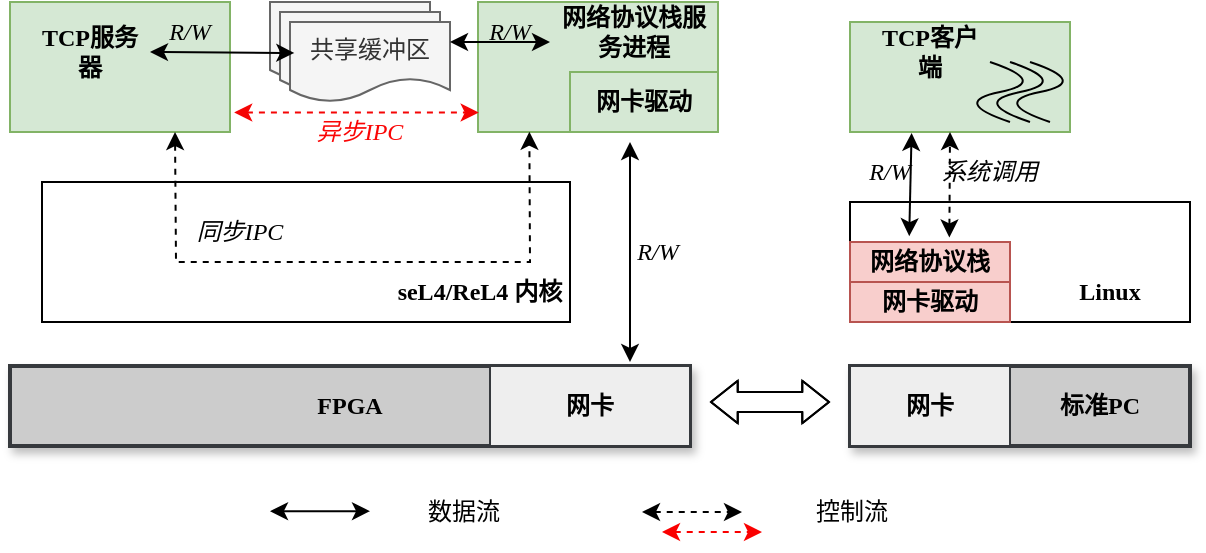 <mxfile version="27.0.5">
  <diagram name="第 1 页" id="fPJaFZmt9t2Yw_XDm8VN">
    <mxGraphModel dx="976" dy="-2903" grid="1" gridSize="10" guides="1" tooltips="1" connect="1" arrows="1" fold="1" page="1" pageScale="1" pageWidth="827" pageHeight="1169" math="0" shadow="0">
      <root>
        <mxCell id="0" />
        <mxCell id="1" parent="0" />
        <mxCell id="4IwrJDTbPw5aLl8A-H6S-1" value="" style="rounded=0;whiteSpace=wrap;html=1;" parent="1" vertex="1">
          <mxGeometry x="166" y="4000" width="264" height="70" as="geometry" />
        </mxCell>
        <mxCell id="4IwrJDTbPw5aLl8A-H6S-2" value="" style="rounded=0;whiteSpace=wrap;html=1;fillColor=#d5e8d4;strokeColor=#82b366;" parent="1" vertex="1">
          <mxGeometry x="384" y="3910" width="120" height="65" as="geometry" />
        </mxCell>
        <mxCell id="4IwrJDTbPw5aLl8A-H6S-3" value="" style="rounded=0;whiteSpace=wrap;html=1;fillColor=#d5e8d4;strokeColor=#82b366;" parent="1" vertex="1">
          <mxGeometry x="150" y="3910" width="110" height="65" as="geometry" />
        </mxCell>
        <mxCell id="4IwrJDTbPw5aLl8A-H6S-4" value="" style="shape=document;whiteSpace=wrap;html=1;boundedLbl=1;fillColor=#f5f5f5;fontColor=#333333;strokeColor=#666666;" parent="1" vertex="1">
          <mxGeometry x="280.0" y="3910" width="80" height="40" as="geometry" />
        </mxCell>
        <mxCell id="4IwrJDTbPw5aLl8A-H6S-5" value="" style="shape=document;whiteSpace=wrap;html=1;boundedLbl=1;fillColor=#f5f5f5;fontColor=#333333;strokeColor=#666666;" parent="1" vertex="1">
          <mxGeometry x="285.0" y="3915" width="80" height="40" as="geometry" />
        </mxCell>
        <mxCell id="4IwrJDTbPw5aLl8A-H6S-6" value="&lt;font face=&quot;宋体-简&quot;&gt;共享缓冲区&lt;/font&gt;" style="shape=document;whiteSpace=wrap;html=1;boundedLbl=1;fillColor=#f5f5f5;fontColor=#333333;strokeColor=#666666;" parent="1" vertex="1">
          <mxGeometry x="290.0" y="3920" width="80" height="40" as="geometry" />
        </mxCell>
        <mxCell id="4IwrJDTbPw5aLl8A-H6S-20" value="&lt;font face=&quot;Times New Roman&quot;&gt;&lt;b&gt;FPGA&lt;/b&gt;&lt;/font&gt;" style="rounded=0;whiteSpace=wrap;html=1;fillColor=#CCCCCC;strokeColor=#36393d;strokeWidth=2;container=0;shadow=1;" parent="1" vertex="1">
          <mxGeometry x="150" y="4092" width="340" height="40" as="geometry" />
        </mxCell>
        <mxCell id="4IwrJDTbPw5aLl8A-H6S-31" value="&lt;b style=&quot;&quot;&gt;&lt;font face=&quot;Times New Roman&quot;&gt;seL4/ReL4 &lt;/font&gt;&lt;font face=&quot;宋体-简&quot;&gt;内核&lt;/font&gt;&lt;/b&gt;" style="text;html=1;align=center;verticalAlign=middle;whiteSpace=wrap;rounded=0;" parent="1" vertex="1">
          <mxGeometry x="340" y="4040" width="90" height="30" as="geometry" />
        </mxCell>
        <mxCell id="4IwrJDTbPw5aLl8A-H6S-32" value="&lt;b style=&quot;&quot;&gt;&lt;font face=&quot;Times New Roman&quot;&gt;TCP&lt;/font&gt;&lt;font face=&quot;宋体-简&quot;&gt;服务器&lt;/font&gt;&lt;/b&gt;" style="text;html=1;align=center;verticalAlign=middle;whiteSpace=wrap;rounded=0;" parent="1" vertex="1">
          <mxGeometry x="160" y="3920" width="60" height="30" as="geometry" />
        </mxCell>
        <mxCell id="4IwrJDTbPw5aLl8A-H6S-36" value="&lt;b style=&quot;&quot;&gt;&lt;font face=&quot;宋体-简&quot;&gt;网络协议栈服务进程&lt;/font&gt;&lt;/b&gt;" style="text;html=1;align=center;verticalAlign=middle;whiteSpace=wrap;rounded=0;" parent="1" vertex="1">
          <mxGeometry x="424" y="3910" width="76" height="30" as="geometry" />
        </mxCell>
        <mxCell id="4IwrJDTbPw5aLl8A-H6S-39" value="" style="endArrow=classic;startArrow=classic;html=1;rounded=0;" parent="1" edge="1">
          <mxGeometry width="50" height="50" relative="1" as="geometry">
            <mxPoint x="460" y="4090" as="sourcePoint" />
            <mxPoint x="460" y="3980" as="targetPoint" />
          </mxGeometry>
        </mxCell>
        <mxCell id="4IwrJDTbPw5aLl8A-H6S-40" value="" style="endArrow=classic;startArrow=classic;html=1;rounded=0;entryX=0.027;entryY=0.387;entryDx=0;entryDy=0;entryPerimeter=0;exitX=1;exitY=0.5;exitDx=0;exitDy=0;" parent="1" source="4IwrJDTbPw5aLl8A-H6S-32" target="4IwrJDTbPw5aLl8A-H6S-6" edge="1">
          <mxGeometry width="50" height="50" relative="1" as="geometry">
            <mxPoint x="320" y="3920" as="sourcePoint" />
            <mxPoint x="370" y="3870" as="targetPoint" />
          </mxGeometry>
        </mxCell>
        <mxCell id="4IwrJDTbPw5aLl8A-H6S-41" value="" style="endArrow=classic;startArrow=classic;html=1;rounded=0;exitX=1;exitY=0.25;exitDx=0;exitDy=0;" parent="1" source="4IwrJDTbPw5aLl8A-H6S-6" edge="1">
          <mxGeometry width="50" height="50" relative="1" as="geometry">
            <mxPoint x="320" y="4030" as="sourcePoint" />
            <mxPoint x="420" y="3930" as="targetPoint" />
          </mxGeometry>
        </mxCell>
        <mxCell id="4IwrJDTbPw5aLl8A-H6S-43" value="" style="endArrow=classic;startArrow=classic;html=1;rounded=0;exitX=0.75;exitY=1;exitDx=0;exitDy=0;entryX=0.214;entryY=0.998;entryDx=0;entryDy=0;entryPerimeter=0;dashed=1;" parent="1" source="4IwrJDTbPw5aLl8A-H6S-3" target="4IwrJDTbPw5aLl8A-H6S-2" edge="1">
          <mxGeometry width="50" height="50" relative="1" as="geometry">
            <mxPoint x="280" y="4060" as="sourcePoint" />
            <mxPoint x="330" y="4010" as="targetPoint" />
            <Array as="points">
              <mxPoint x="233" y="4040" />
              <mxPoint x="410" y="4040" />
            </Array>
          </mxGeometry>
        </mxCell>
        <mxCell id="4IwrJDTbPw5aLl8A-H6S-44" value="&lt;font face=&quot;Times New Roman&quot;&gt;&lt;i&gt;R/W&lt;/i&gt;&lt;/font&gt;" style="text;html=1;align=center;verticalAlign=middle;whiteSpace=wrap;rounded=0;" parent="1" vertex="1">
          <mxGeometry x="210" y="3910" width="60" height="30" as="geometry" />
        </mxCell>
        <mxCell id="4IwrJDTbPw5aLl8A-H6S-45" value="&lt;font face=&quot;Times New Roman&quot;&gt;&lt;i&gt;R/W&lt;/i&gt;&lt;/font&gt;" style="text;html=1;align=center;verticalAlign=middle;whiteSpace=wrap;rounded=0;" parent="1" vertex="1">
          <mxGeometry x="370" y="3910" width="60" height="30" as="geometry" />
        </mxCell>
        <mxCell id="4IwrJDTbPw5aLl8A-H6S-46" value="&lt;font face=&quot;Times New Roman&quot;&gt;&lt;i&gt;R/W&lt;/i&gt;&lt;/font&gt;" style="text;html=1;align=center;verticalAlign=middle;whiteSpace=wrap;rounded=0;" parent="1" vertex="1">
          <mxGeometry x="444" y="4020" width="60" height="30" as="geometry" />
        </mxCell>
        <mxCell id="4IwrJDTbPw5aLl8A-H6S-47" value="&lt;b style=&quot;&quot;&gt;&lt;font face=&quot;宋体-简&quot;&gt;网卡&lt;/font&gt;&lt;/b&gt;" style="rounded=0;whiteSpace=wrap;html=1;fillColor=#eeeeee;strokeColor=#36393d;" parent="1" vertex="1">
          <mxGeometry x="390" y="4092" width="100" height="40" as="geometry" />
        </mxCell>
        <mxCell id="4IwrJDTbPw5aLl8A-H6S-48" value="&lt;i style=&quot;&quot;&gt;&lt;font face=&quot;宋体-简&quot;&gt;同步&lt;/font&gt;&lt;font face=&quot;Times New Roman&quot;&gt;IPC&lt;/font&gt;&lt;/i&gt;" style="text;html=1;align=center;verticalAlign=middle;whiteSpace=wrap;rounded=0;" parent="1" vertex="1">
          <mxGeometry x="235" y="4010" width="60" height="30" as="geometry" />
        </mxCell>
        <mxCell id="4IwrJDTbPw5aLl8A-H6S-49" value="" style="endArrow=classic;startArrow=classic;html=1;rounded=0;exitX=1.019;exitY=0.85;exitDx=0;exitDy=0;exitPerimeter=0;entryX=0.003;entryY=0.85;entryDx=0;entryDy=0;entryPerimeter=0;dashed=1;strokeColor=light-dark(#f50505, #ededed);" parent="1" source="4IwrJDTbPw5aLl8A-H6S-3" target="4IwrJDTbPw5aLl8A-H6S-2" edge="1">
          <mxGeometry width="50" height="50" relative="1" as="geometry">
            <mxPoint x="420" y="3840" as="sourcePoint" />
            <mxPoint x="470" y="3790" as="targetPoint" />
          </mxGeometry>
        </mxCell>
        <mxCell id="4IwrJDTbPw5aLl8A-H6S-50" value="&lt;b style=&quot;&quot;&gt;&lt;font face=&quot;宋体-简&quot;&gt;网卡驱动&lt;/font&gt;&lt;/b&gt;" style="rounded=0;whiteSpace=wrap;html=1;fillColor=#d5e8d4;strokeColor=#82b366;" parent="1" vertex="1">
          <mxGeometry x="430" y="3945" width="74" height="30" as="geometry" />
        </mxCell>
        <mxCell id="4IwrJDTbPw5aLl8A-H6S-51" value="&lt;font style=&quot;color: light-dark(rgb(250, 5, 5), rgb(237, 237, 237));&quot;&gt;&lt;i style=&quot;&quot;&gt;&lt;font face=&quot;宋体-简&quot;&gt;异步&lt;/font&gt;&lt;font face=&quot;Times New Roman&quot;&gt;IPC&lt;/font&gt;&lt;/i&gt;&lt;/font&gt;" style="text;html=1;align=center;verticalAlign=middle;whiteSpace=wrap;rounded=0;" parent="1" vertex="1">
          <mxGeometry x="295" y="3960" width="60" height="30" as="geometry" />
        </mxCell>
        <mxCell id="4IwrJDTbPw5aLl8A-H6S-64" value="&lt;font face=&quot;宋体-简&quot; style=&quot;font-size: 12px;&quot;&gt;数据流&lt;/font&gt;" style="text;html=1;align=center;verticalAlign=middle;whiteSpace=wrap;rounded=0;" parent="1" vertex="1">
          <mxGeometry x="334" y="4150" width="86" height="30" as="geometry" />
        </mxCell>
        <mxCell id="4IwrJDTbPw5aLl8A-H6S-65" value="&lt;font face=&quot;宋体-简&quot; style=&quot;font-size: 12px;&quot;&gt;控制流&lt;/font&gt;" style="text;html=1;align=center;verticalAlign=middle;whiteSpace=wrap;rounded=0;" parent="1" vertex="1">
          <mxGeometry x="516" y="4150" width="110" height="30" as="geometry" />
        </mxCell>
        <mxCell id="4IwrJDTbPw5aLl8A-H6S-66" value="" style="endArrow=classic;startArrow=classic;html=1;rounded=0;" parent="1" edge="1">
          <mxGeometry width="50" height="50" relative="1" as="geometry">
            <mxPoint x="280" y="4164.57" as="sourcePoint" />
            <mxPoint x="330" y="4164.57" as="targetPoint" />
          </mxGeometry>
        </mxCell>
        <mxCell id="4IwrJDTbPw5aLl8A-H6S-68" value="" style="endArrow=classic;startArrow=classic;html=1;rounded=0;dashed=1;" parent="1" edge="1">
          <mxGeometry width="50" height="50" relative="1" as="geometry">
            <mxPoint x="466" y="4165" as="sourcePoint" />
            <mxPoint x="516" y="4165" as="targetPoint" />
          </mxGeometry>
        </mxCell>
        <mxCell id="4IwrJDTbPw5aLl8A-H6S-70" value="" style="endArrow=classic;startArrow=classic;html=1;rounded=0;dashed=1;strokeColor=light-dark(#fa0000, #ededed);" parent="1" edge="1">
          <mxGeometry width="50" height="50" relative="1" as="geometry">
            <mxPoint x="476" y="4175" as="sourcePoint" />
            <mxPoint x="526" y="4175" as="targetPoint" />
          </mxGeometry>
        </mxCell>
        <mxCell id="4IwrJDTbPw5aLl8A-H6S-72" value="" style="rounded=0;whiteSpace=wrap;html=1;fillColor=#CCCCCC;strokeColor=#36393d;strokeWidth=2;container=0;shadow=1;" parent="1" vertex="1">
          <mxGeometry x="570" y="4092" width="170" height="40" as="geometry" />
        </mxCell>
        <mxCell id="4IwrJDTbPw5aLl8A-H6S-73" value="&lt;b style=&quot;&quot;&gt;&lt;font face=&quot;宋体-简&quot;&gt;网卡&lt;/font&gt;&lt;/b&gt;" style="rounded=0;whiteSpace=wrap;html=1;fillColor=#eeeeee;strokeColor=#36393d;" parent="1" vertex="1">
          <mxGeometry x="570" y="4092" width="80" height="40" as="geometry" />
        </mxCell>
        <mxCell id="4IwrJDTbPw5aLl8A-H6S-75" value="&lt;b style=&quot;&quot;&gt;&lt;font face=&quot;宋体-简&quot;&gt;标准&lt;/font&gt;&lt;font face=&quot;Times New Roman&quot;&gt;PC&lt;/font&gt;&lt;/b&gt;" style="text;html=1;align=center;verticalAlign=middle;whiteSpace=wrap;rounded=0;" parent="1" vertex="1">
          <mxGeometry x="660" y="4097" width="70" height="30" as="geometry" />
        </mxCell>
        <mxCell id="4IwrJDTbPw5aLl8A-H6S-76" value="" style="rounded=0;whiteSpace=wrap;html=1;" parent="1" vertex="1">
          <mxGeometry x="570" y="4010" width="170" height="60" as="geometry" />
        </mxCell>
        <mxCell id="4IwrJDTbPw5aLl8A-H6S-77" value="&lt;font face=&quot;Times New Roman&quot;&gt;&lt;b&gt;Linux&lt;/b&gt;&lt;/font&gt;" style="text;html=1;align=center;verticalAlign=middle;whiteSpace=wrap;rounded=0;" parent="1" vertex="1">
          <mxGeometry x="670" y="4040" width="60" height="30" as="geometry" />
        </mxCell>
        <mxCell id="4IwrJDTbPw5aLl8A-H6S-89" value="&lt;b style=&quot;&quot;&gt;&lt;font face=&quot;宋体-简&quot;&gt;网卡驱动&lt;/font&gt;&lt;/b&gt;" style="rounded=0;whiteSpace=wrap;html=1;fillColor=#f8cecc;strokeColor=#b85450;" parent="1" vertex="1">
          <mxGeometry x="570" y="4050" width="80" height="20" as="geometry" />
        </mxCell>
        <mxCell id="4IwrJDTbPw5aLl8A-H6S-90" value="&lt;b style=&quot;&quot;&gt;&lt;font face=&quot;宋体-简&quot;&gt;网络协议栈&lt;/font&gt;&lt;/b&gt;" style="rounded=0;whiteSpace=wrap;html=1;fillColor=#f8cecc;strokeColor=#b85450;" parent="1" vertex="1">
          <mxGeometry x="570" y="4030" width="80" height="20" as="geometry" />
        </mxCell>
        <mxCell id="4IwrJDTbPw5aLl8A-H6S-91" value="" style="rounded=0;whiteSpace=wrap;html=1;fillColor=#d5e8d4;strokeColor=#82b366;" parent="1" vertex="1">
          <mxGeometry x="570" y="3920" width="110" height="55" as="geometry" />
        </mxCell>
        <mxCell id="4IwrJDTbPw5aLl8A-H6S-92" value="&lt;span style=&quot;font-family: &amp;quot;Times New Roman&amp;quot;;&quot;&gt;&lt;b&gt;TCP客户端&lt;/b&gt;&lt;/span&gt;" style="text;html=1;align=center;verticalAlign=middle;whiteSpace=wrap;rounded=0;" parent="1" vertex="1">
          <mxGeometry x="580" y="3920" width="60" height="30" as="geometry" />
        </mxCell>
        <mxCell id="4IwrJDTbPw5aLl8A-H6S-94" value="" style="endArrow=none;html=1;rounded=0;curved=1;" parent="1" edge="1">
          <mxGeometry width="50" height="50" relative="1" as="geometry">
            <mxPoint x="650" y="3970" as="sourcePoint" />
            <mxPoint x="640" y="3940" as="targetPoint" />
            <Array as="points">
              <mxPoint x="620" y="3960" />
              <mxPoint x="670" y="3950" />
            </Array>
          </mxGeometry>
        </mxCell>
        <mxCell id="4IwrJDTbPw5aLl8A-H6S-100" value="" style="endArrow=none;html=1;rounded=0;curved=1;" parent="1" edge="1">
          <mxGeometry width="50" height="50" relative="1" as="geometry">
            <mxPoint x="660" y="3970" as="sourcePoint" />
            <mxPoint x="650" y="3940" as="targetPoint" />
            <Array as="points">
              <mxPoint x="630" y="3960" />
              <mxPoint x="680" y="3950" />
            </Array>
          </mxGeometry>
        </mxCell>
        <mxCell id="4IwrJDTbPw5aLl8A-H6S-101" value="" style="endArrow=none;html=1;rounded=0;curved=1;" parent="1" edge="1">
          <mxGeometry width="50" height="50" relative="1" as="geometry">
            <mxPoint x="670" y="3970" as="sourcePoint" />
            <mxPoint x="660" y="3940" as="targetPoint" />
            <Array as="points">
              <mxPoint x="640" y="3960" />
              <mxPoint x="690" y="3950" />
            </Array>
          </mxGeometry>
        </mxCell>
        <mxCell id="4IwrJDTbPw5aLl8A-H6S-102" value="" style="endArrow=classic;startArrow=classic;html=1;rounded=0;exitX=0.37;exitY=-0.146;exitDx=0;exitDy=0;exitPerimeter=0;entryX=0.28;entryY=1.008;entryDx=0;entryDy=0;entryPerimeter=0;" parent="1" source="4IwrJDTbPw5aLl8A-H6S-90" target="4IwrJDTbPw5aLl8A-H6S-91" edge="1">
          <mxGeometry width="50" height="50" relative="1" as="geometry">
            <mxPoint x="610" y="3810" as="sourcePoint" />
            <mxPoint x="600" y="3980" as="targetPoint" />
          </mxGeometry>
        </mxCell>
        <mxCell id="4IwrJDTbPw5aLl8A-H6S-104" value="" style="endArrow=classic;startArrow=classic;html=1;rounded=0;exitX=0.621;exitY=-0.114;exitDx=0;exitDy=0;exitPerimeter=0;dashed=1;" parent="1" source="4IwrJDTbPw5aLl8A-H6S-90" edge="1">
          <mxGeometry width="50" height="50" relative="1" as="geometry">
            <mxPoint x="620" y="4025" as="sourcePoint" />
            <mxPoint x="620" y="3975" as="targetPoint" />
          </mxGeometry>
        </mxCell>
        <mxCell id="4IwrJDTbPw5aLl8A-H6S-105" value="&lt;font face=&quot;Times New Roman&quot;&gt;&lt;i&gt;R/W&lt;/i&gt;&lt;/font&gt;" style="text;html=1;align=center;verticalAlign=middle;whiteSpace=wrap;rounded=0;" parent="1" vertex="1">
          <mxGeometry x="560" y="3980" width="60" height="30" as="geometry" />
        </mxCell>
        <mxCell id="4IwrJDTbPw5aLl8A-H6S-106" value="&lt;i style=&quot;&quot;&gt;&lt;font face=&quot;宋体-简&quot;&gt;系统调用&lt;/font&gt;&lt;/i&gt;" style="text;html=1;align=center;verticalAlign=middle;whiteSpace=wrap;rounded=0;" parent="1" vertex="1">
          <mxGeometry x="610" y="3980" width="60" height="30" as="geometry" />
        </mxCell>
        <mxCell id="4IwrJDTbPw5aLl8A-H6S-108" value="" style="shape=flexArrow;endArrow=classic;startArrow=classic;html=1;rounded=0;startWidth=10.244;startSize=4.122;endWidth=10.244;endSize=4.122;" parent="1" edge="1">
          <mxGeometry width="100" height="100" relative="1" as="geometry">
            <mxPoint x="500" y="4110" as="sourcePoint" />
            <mxPoint x="560" y="4110" as="targetPoint" />
            <Array as="points">
              <mxPoint x="530" y="4110" />
            </Array>
          </mxGeometry>
        </mxCell>
      </root>
    </mxGraphModel>
  </diagram>
</mxfile>
